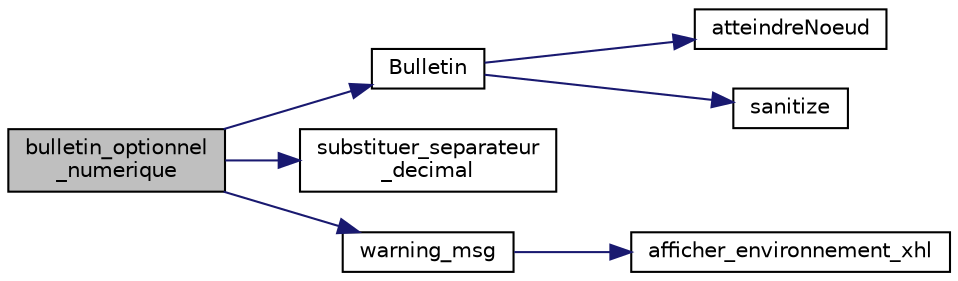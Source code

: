 digraph "bulletin_optionnel_numerique"
{
 // INTERACTIVE_SVG=YES
  edge [fontname="Helvetica",fontsize="10",labelfontname="Helvetica",labelfontsize="10"];
  node [fontname="Helvetica",fontsize="10",shape=record];
  rankdir="LR";
  Node61 [label="bulletin_optionnel\l_numerique",height=0.2,width=0.4,color="black", fillcolor="grey75", style="filled", fontcolor="black"];
  Node61 -> Node62 [color="midnightblue",fontsize="10",style="solid",fontname="Helvetica"];
  Node62 [label="Bulletin",height=0.2,width=0.4,color="black", fillcolor="white", style="filled",URL="$ligne__paye_8cpp.html#a8720dbeccf4eabbc5ffa9d7be551a7a5",tooltip="Atteint le prochain noeud de libellé donné, après un saut éventuel, et le lit. "];
  Node62 -> Node63 [color="midnightblue",fontsize="10",style="solid",fontname="Helvetica"];
  Node63 [label="atteindreNoeud",height=0.2,width=0.4,color="black", fillcolor="white", style="filled",URL="$validator_8h.html#a5e23405e20d220ba90a7b2213f7a70fb",tooltip="Permet d&#39;atteindre un noeud donné par son libellé de balise XML à partir d&#39;un pointeur XmlNodePtr de ..."];
  Node62 -> Node64 [color="midnightblue",fontsize="10",style="solid",fontname="Helvetica"];
  Node64 [label="sanitize",height=0.2,width=0.4,color="black", fillcolor="white", style="filled",URL="$ligne__paye_8cpp.html#a6044ec3fae81f42425539be4d999edd4",tooltip="Remplace les occurrences d&#39;un caractère à l&#39;intérieur d&#39;une chaîne xmlChar* par le  caractère &#39;_&#39;..."];
  Node61 -> Node65 [color="midnightblue",fontsize="10",style="solid",fontname="Helvetica"];
  Node65 [label="substituer_separateur\l_decimal",height=0.2,width=0.4,color="black", fillcolor="white", style="filled",URL="$ligne__paye_8cpp.html#a5342d9b40b92c978ff404415b691e059",tooltip="Substitue le séparateur décimal passé en paramètre au séparateur par défaut (.) "];
  Node61 -> Node66 [color="midnightblue",fontsize="10",style="solid",fontname="Helvetica"];
  Node66 [label="warning_msg",height=0.2,width=0.4,color="black", fillcolor="white", style="filled",URL="$ligne__paye_8h.html#af031260c541b3083b610927c3e547b28",tooltip="Affiche un message d&#39;avertissement sur la sortie d&#39;erreur lorsqu&#39;un noeud XML ne peut être atteint..."];
  Node66 -> Node67 [color="midnightblue",fontsize="10",style="solid",fontname="Helvetica"];
  Node67 [label="afficher_environnement_xhl",height=0.2,width=0.4,color="black", fillcolor="white", style="filled",URL="$fonctions__auxiliaires_8cpp.html#a595f0eff37a7e74c477ad08221736a0d",tooltip="Fonction d&#39;affichage de des lignes du fichier XML de paye entourant celle où se pose un problème de c..."];
}
